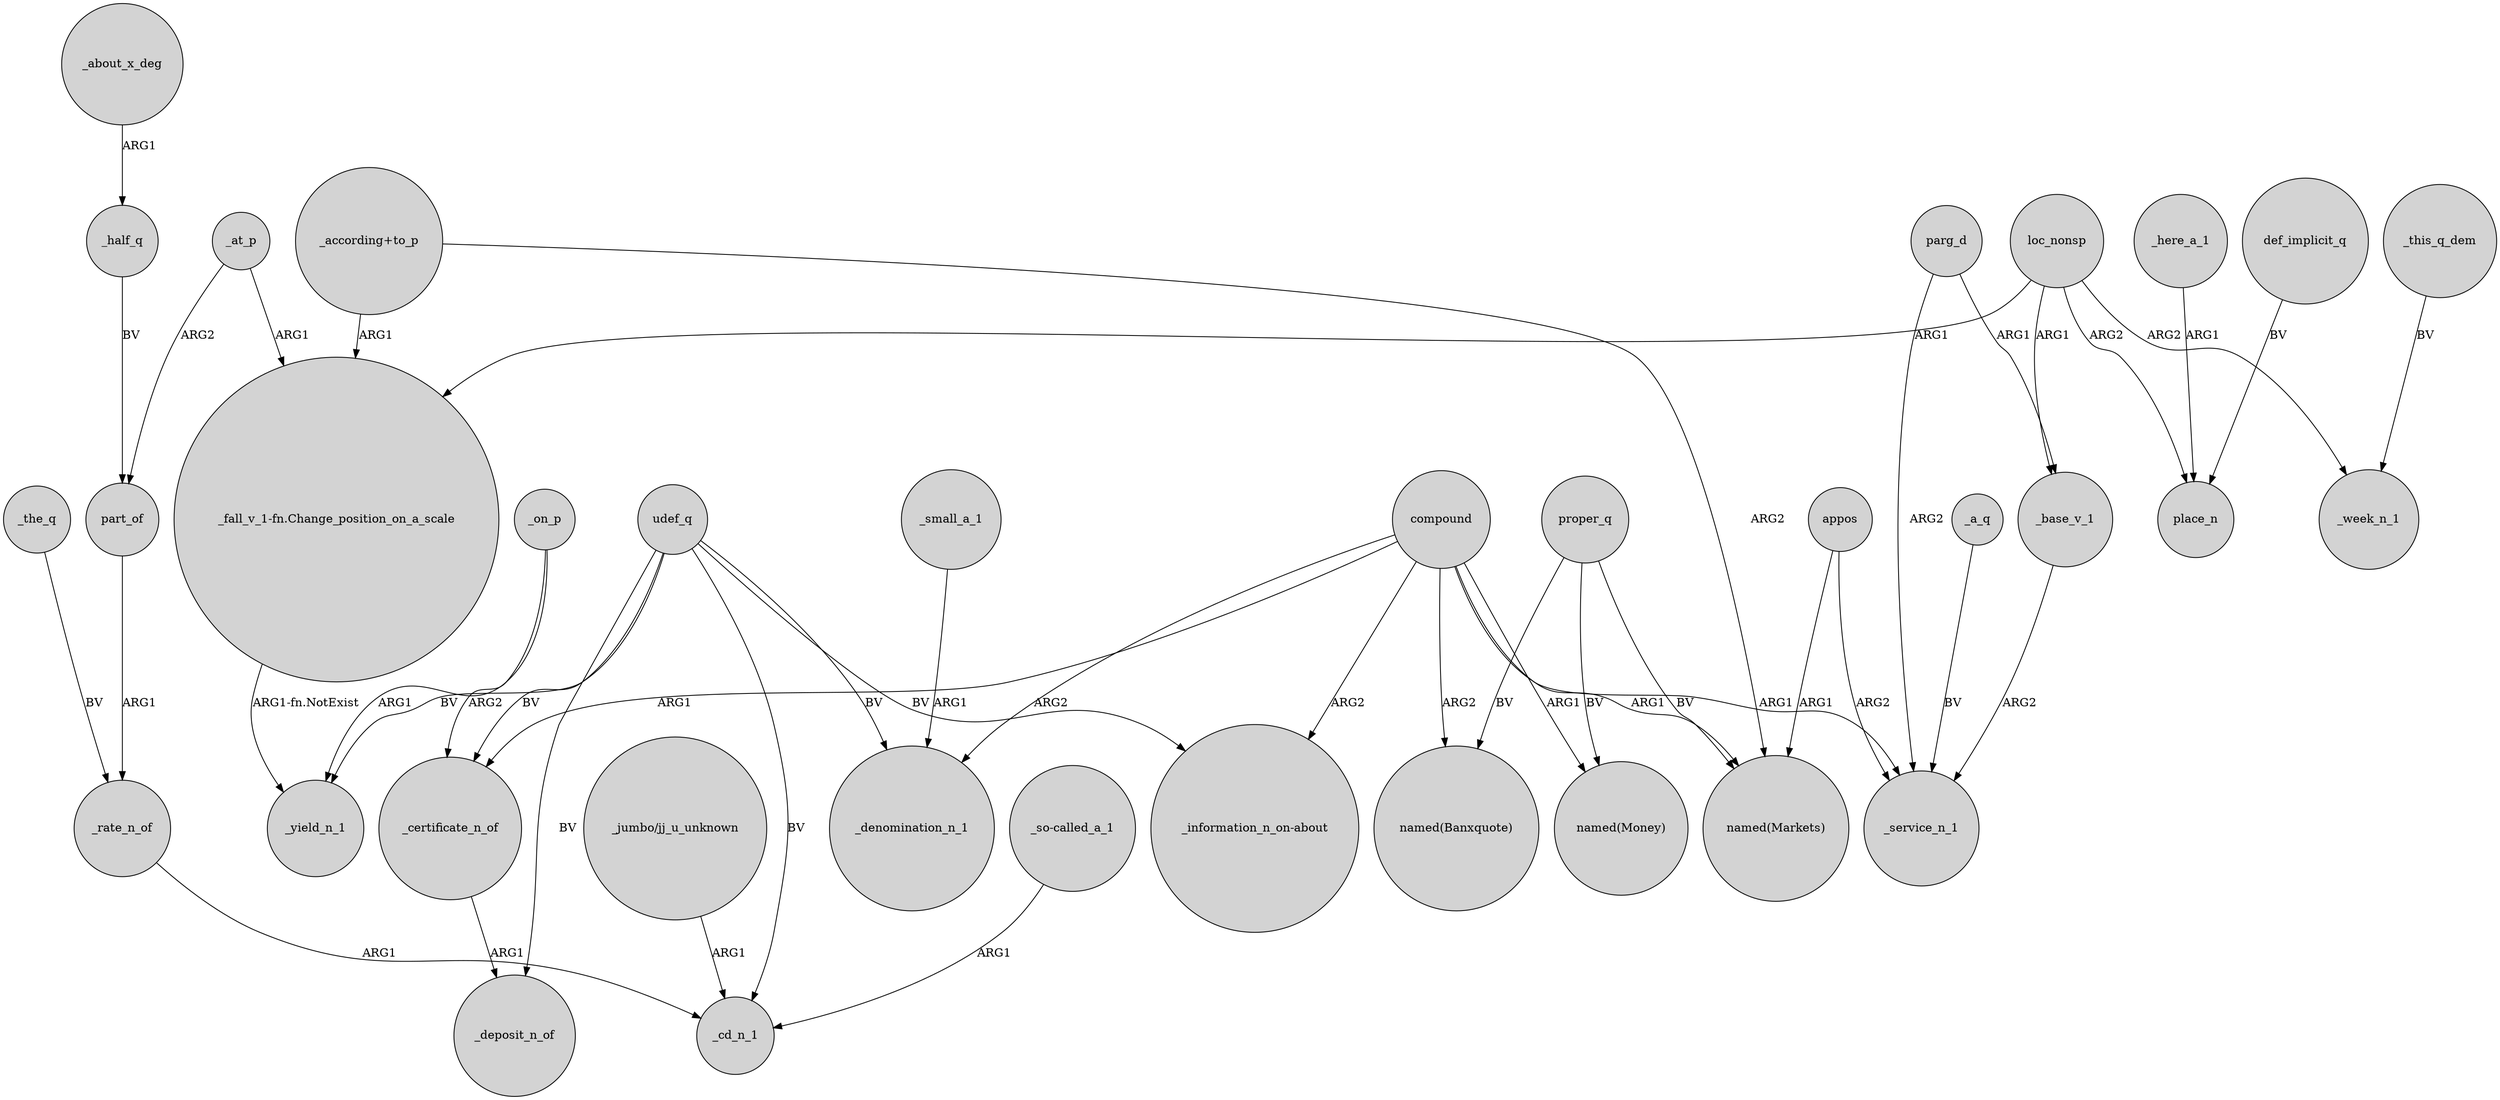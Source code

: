 digraph {
	node [shape=circle style=filled]
	compound -> _certificate_n_of [label=ARG1]
	compound -> "named(Banxquote)" [label=ARG2]
	_small_a_1 -> _denomination_n_1 [label=ARG1]
	_base_v_1 -> _service_n_1 [label=ARG2]
	_here_a_1 -> place_n [label=ARG1]
	proper_q -> "named(Banxquote)" [label=BV]
	compound -> "_information_n_on-about" [label=ARG2]
	"_according+to_p" -> "named(Markets)" [label=ARG2]
	"_so-called_a_1" -> _cd_n_1 [label=ARG1]
	compound -> "named(Money)" [label=ARG1]
	parg_d -> _service_n_1 [label=ARG2]
	_about_x_deg -> _half_q [label=ARG1]
	udef_q -> _certificate_n_of [label=BV]
	proper_q -> "named(Money)" [label=BV]
	loc_nonsp -> "_fall_v_1-fn.Change_position_on_a_scale" [label=ARG1]
	def_implicit_q -> place_n [label=BV]
	udef_q -> _cd_n_1 [label=BV]
	_the_q -> _rate_n_of [label=BV]
	_on_p -> _certificate_n_of [label=ARG2]
	udef_q -> "_information_n_on-about" [label=BV]
	"_fall_v_1-fn.Change_position_on_a_scale" -> _yield_n_1 [label="ARG1-fn.NotExist"]
	udef_q -> _deposit_n_of [label=BV]
	_this_q_dem -> _week_n_1 [label=BV]
	loc_nonsp -> _week_n_1 [label=ARG2]
	appos -> _service_n_1 [label=ARG2]
	_certificate_n_of -> _deposit_n_of [label=ARG1]
	"_jumbo/jj_u_unknown" -> _cd_n_1 [label=ARG1]
	_a_q -> _service_n_1 [label=BV]
	"_according+to_p" -> "_fall_v_1-fn.Change_position_on_a_scale" [label=ARG1]
	_half_q -> part_of [label=BV]
	_at_p -> "_fall_v_1-fn.Change_position_on_a_scale" [label=ARG1]
	udef_q -> _denomination_n_1 [label=BV]
	proper_q -> "named(Markets)" [label=BV]
	appos -> "named(Markets)" [label=ARG1]
	loc_nonsp -> _base_v_1 [label=ARG1]
	loc_nonsp -> place_n [label=ARG2]
	parg_d -> _base_v_1 [label=ARG1]
	_rate_n_of -> _cd_n_1 [label=ARG1]
	compound -> _denomination_n_1 [label=ARG2]
	_on_p -> _yield_n_1 [label=ARG1]
	part_of -> _rate_n_of [label=ARG1]
	compound -> "named(Markets)" [label=ARG1]
	_at_p -> part_of [label=ARG2]
	compound -> _service_n_1 [label=ARG1]
	udef_q -> _yield_n_1 [label=BV]
}
